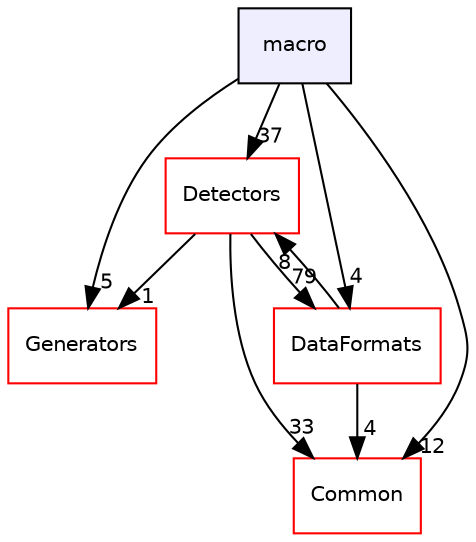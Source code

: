 digraph "/home/travis/build/AliceO2Group/AliceO2/macro" {
  bgcolor=transparent;
  compound=true
  node [ fontsize="10", fontname="Helvetica"];
  edge [ labelfontsize="10", labelfontname="Helvetica"];
  dir_3b579af105d68949fc87077585f616df [shape=box, label="macro", style="filled", fillcolor="#eeeeff", pencolor="black", URL="dir_3b579af105d68949fc87077585f616df.html"];
  dir_0b342c6c6b7d2278121a0bb9c4985063 [shape=box label="Generators" color="red" URL="dir_0b342c6c6b7d2278121a0bb9c4985063.html"];
  dir_4ab6b4cc6a7edbff49100e9123df213f [shape=box label="Common" color="red" URL="dir_4ab6b4cc6a7edbff49100e9123df213f.html"];
  dir_051dca18e802f8e9474f2e30d29c04e0 [shape=box label="Detectors" color="red" URL="dir_051dca18e802f8e9474f2e30d29c04e0.html"];
  dir_2171f7ec022c5423887b07c69b2f5b48 [shape=box label="DataFormats" color="red" URL="dir_2171f7ec022c5423887b07c69b2f5b48.html"];
  dir_051dca18e802f8e9474f2e30d29c04e0->dir_0b342c6c6b7d2278121a0bb9c4985063 [headlabel="1", labeldistance=1.5 headhref="dir_000066_000268.html"];
  dir_051dca18e802f8e9474f2e30d29c04e0->dir_4ab6b4cc6a7edbff49100e9123df213f [headlabel="33", labeldistance=1.5 headhref="dir_000066_000016.html"];
  dir_051dca18e802f8e9474f2e30d29c04e0->dir_2171f7ec022c5423887b07c69b2f5b48 [headlabel="79", labeldistance=1.5 headhref="dir_000066_000038.html"];
  dir_3b579af105d68949fc87077585f616df->dir_0b342c6c6b7d2278121a0bb9c4985063 [headlabel="5", labeldistance=1.5 headhref="dir_000152_000268.html"];
  dir_3b579af105d68949fc87077585f616df->dir_4ab6b4cc6a7edbff49100e9123df213f [headlabel="12", labeldistance=1.5 headhref="dir_000152_000016.html"];
  dir_3b579af105d68949fc87077585f616df->dir_051dca18e802f8e9474f2e30d29c04e0 [headlabel="37", labeldistance=1.5 headhref="dir_000152_000066.html"];
  dir_3b579af105d68949fc87077585f616df->dir_2171f7ec022c5423887b07c69b2f5b48 [headlabel="4", labeldistance=1.5 headhref="dir_000152_000038.html"];
  dir_2171f7ec022c5423887b07c69b2f5b48->dir_4ab6b4cc6a7edbff49100e9123df213f [headlabel="4", labeldistance=1.5 headhref="dir_000038_000016.html"];
  dir_2171f7ec022c5423887b07c69b2f5b48->dir_051dca18e802f8e9474f2e30d29c04e0 [headlabel="8", labeldistance=1.5 headhref="dir_000038_000066.html"];
}
